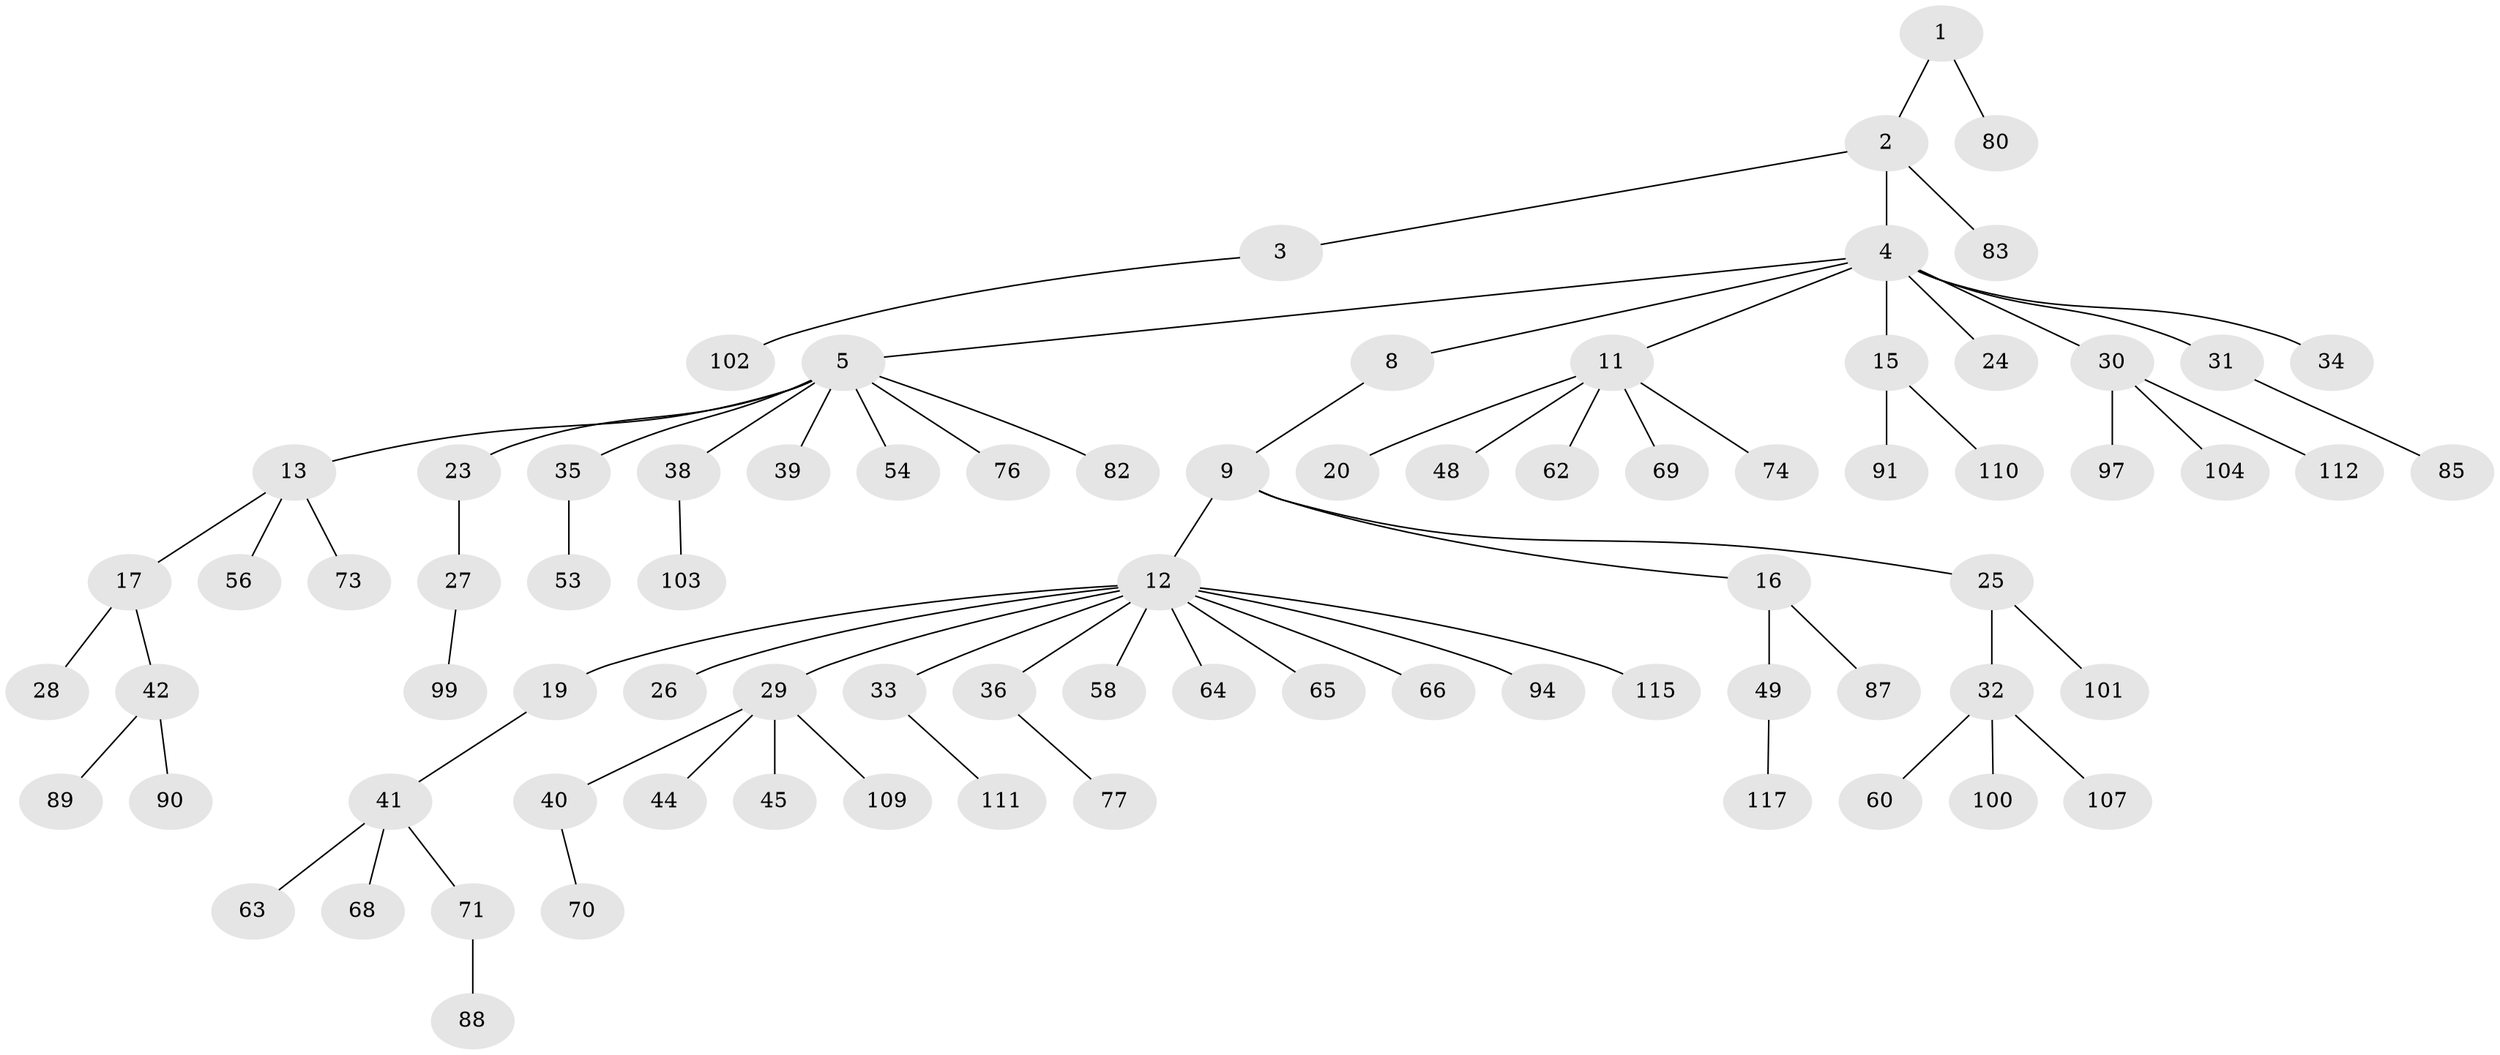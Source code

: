 // Generated by graph-tools (version 1.1) at 2025/24/03/03/25 07:24:06]
// undirected, 80 vertices, 79 edges
graph export_dot {
graph [start="1"]
  node [color=gray90,style=filled];
  1 [super="+120"];
  2;
  3 [super="+7"];
  4 [super="+6"];
  5 [super="+21"];
  8 [super="+22"];
  9 [super="+10"];
  11 [super="+46"];
  12 [super="+14"];
  13 [super="+37"];
  15 [super="+18"];
  16 [super="+59"];
  17 [super="+84"];
  19 [super="+57"];
  20;
  23 [super="+43"];
  24;
  25 [super="+81"];
  26 [super="+95"];
  27 [super="+55"];
  28 [super="+113"];
  29;
  30 [super="+51"];
  31 [super="+75"];
  32 [super="+47"];
  33;
  34 [super="+78"];
  35;
  36 [super="+52"];
  38 [super="+79"];
  39;
  40;
  41 [super="+61"];
  42 [super="+67"];
  44;
  45;
  48 [super="+50"];
  49 [super="+72"];
  53;
  54;
  56;
  58;
  60 [super="+118"];
  62;
  63 [super="+119"];
  64 [super="+98"];
  65;
  66 [super="+108"];
  68 [super="+96"];
  69;
  70 [super="+116"];
  71 [super="+86"];
  73;
  74 [super="+106"];
  76 [super="+93"];
  77;
  80;
  82;
  83;
  85;
  87 [super="+92"];
  88;
  89;
  90;
  91 [super="+105"];
  94;
  97;
  99;
  100;
  101 [super="+114"];
  102;
  103;
  104;
  107;
  109;
  110;
  111;
  112;
  115;
  117;
  1 -- 2;
  1 -- 80;
  2 -- 3;
  2 -- 4;
  2 -- 83;
  3 -- 102;
  4 -- 5;
  4 -- 8;
  4 -- 15;
  4 -- 24;
  4 -- 30;
  4 -- 34;
  4 -- 11;
  4 -- 31;
  5 -- 13;
  5 -- 23;
  5 -- 35;
  5 -- 39;
  5 -- 54;
  5 -- 82;
  5 -- 76;
  5 -- 38;
  8 -- 9;
  9 -- 12;
  9 -- 25;
  9 -- 16;
  11 -- 20;
  11 -- 48;
  11 -- 74;
  11 -- 69;
  11 -- 62;
  12 -- 19;
  12 -- 26;
  12 -- 29;
  12 -- 33;
  12 -- 36;
  12 -- 64;
  12 -- 66;
  12 -- 94;
  12 -- 65;
  12 -- 58;
  12 -- 115;
  13 -- 17;
  13 -- 56;
  13 -- 73;
  15 -- 91;
  15 -- 110;
  16 -- 49;
  16 -- 87;
  17 -- 28;
  17 -- 42;
  19 -- 41;
  23 -- 27;
  25 -- 32;
  25 -- 101;
  27 -- 99;
  29 -- 40;
  29 -- 44;
  29 -- 45;
  29 -- 109;
  30 -- 104;
  30 -- 112;
  30 -- 97;
  31 -- 85;
  32 -- 60;
  32 -- 100;
  32 -- 107;
  33 -- 111;
  35 -- 53;
  36 -- 77;
  38 -- 103;
  40 -- 70;
  41 -- 68;
  41 -- 71;
  41 -- 63;
  42 -- 89;
  42 -- 90;
  49 -- 117;
  71 -- 88;
}
